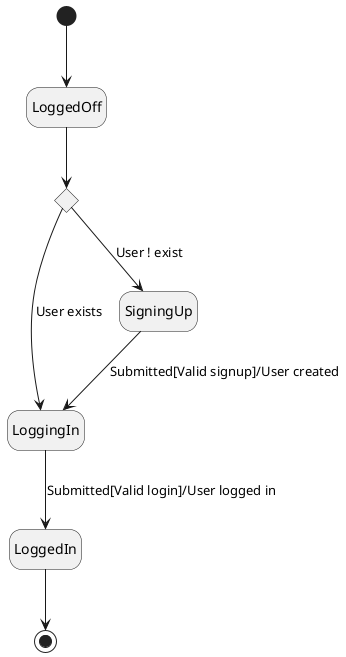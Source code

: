@startuml login
hide empty description
[*] --> LoggedOff
' LoggedOff --> [*]
state c <<choice>>
LoggedOff --> c
c --> LoggingIn: User exists
c --> SigningUp: User ! exist
LoggingIn --> LoggedIn: Submitted[Valid login]/User logged in
SigningUp --> LoggingIn: Submitted[Valid signup]/User created
' SigningUp --> 
LoggedIn --> [*]
@enduml